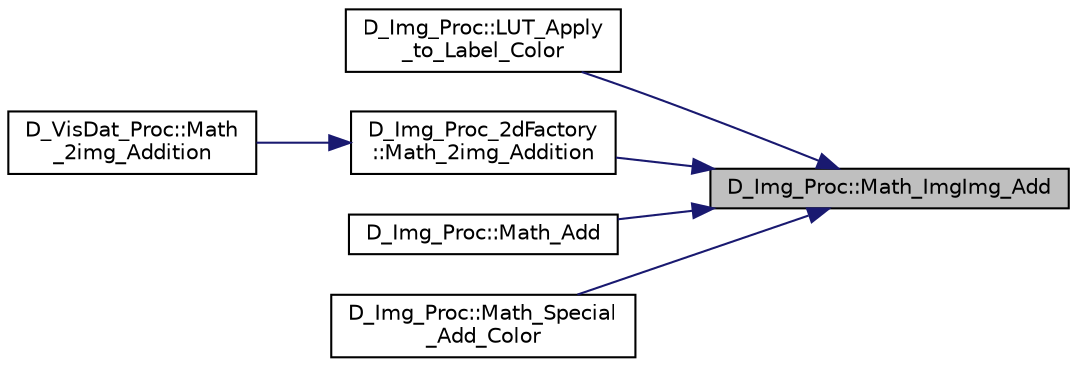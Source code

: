 digraph "D_Img_Proc::Math_ImgImg_Add"
{
 // LATEX_PDF_SIZE
  edge [fontname="Helvetica",fontsize="10",labelfontname="Helvetica",labelfontsize="10"];
  node [fontname="Helvetica",fontsize="10",shape=record];
  rankdir="RL";
  Node1 [label="D_Img_Proc::Math_ImgImg_Add",height=0.2,width=0.4,color="black", fillcolor="grey75", style="filled", fontcolor="black",tooltip=" "];
  Node1 -> Node2 [dir="back",color="midnightblue",fontsize="10",style="solid",fontname="Helvetica"];
  Node2 [label="D_Img_Proc::LUT_Apply\l_to_Label_Color",height=0.2,width=0.4,color="black", fillcolor="white", style="filled",URL="$class_d___img___proc.html#a9ec2af1c5d784b64e875c52684bfed3b",tooltip=" "];
  Node1 -> Node3 [dir="back",color="midnightblue",fontsize="10",style="solid",fontname="Helvetica"];
  Node3 [label="D_Img_Proc_2dFactory\l::Math_2img_Addition",height=0.2,width=0.4,color="black", fillcolor="white", style="filled",URL="$class_d___img___proc__2d_factory.html#afc9b6374760a23e38546736cf7bb01a3",tooltip=" "];
  Node3 -> Node4 [dir="back",color="midnightblue",fontsize="10",style="solid",fontname="Helvetica"];
  Node4 [label="D_VisDat_Proc::Math\l_2img_Addition",height=0.2,width=0.4,color="black", fillcolor="white", style="filled",URL="$class_d___vis_dat___proc.html#accca742e9974c63b48f4e2d7e8a3e57c",tooltip=" "];
  Node1 -> Node5 [dir="back",color="midnightblue",fontsize="10",style="solid",fontname="Helvetica"];
  Node5 [label="D_Img_Proc::Math_Add",height=0.2,width=0.4,color="black", fillcolor="white", style="filled",URL="$class_d___img___proc.html#ae4e53a1e8c63f75a866db9bd1b174d7e",tooltip=" "];
  Node1 -> Node6 [dir="back",color="midnightblue",fontsize="10",style="solid",fontname="Helvetica"];
  Node6 [label="D_Img_Proc::Math_Special\l_Add_Color",height=0.2,width=0.4,color="black", fillcolor="white", style="filled",URL="$class_d___img___proc.html#ae19afd7489f8117c1bf8e0130f07f419",tooltip=" "];
}
